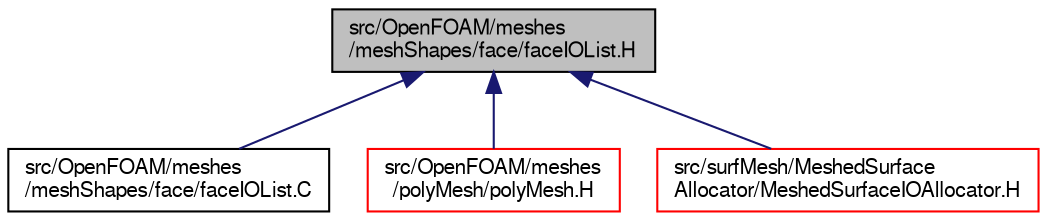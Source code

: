 digraph "src/OpenFOAM/meshes/meshShapes/face/faceIOList.H"
{
  bgcolor="transparent";
  edge [fontname="FreeSans",fontsize="10",labelfontname="FreeSans",labelfontsize="10"];
  node [fontname="FreeSans",fontsize="10",shape=record];
  Node155 [label="src/OpenFOAM/meshes\l/meshShapes/face/faceIOList.H",height=0.2,width=0.4,color="black", fillcolor="grey75", style="filled", fontcolor="black"];
  Node155 -> Node156 [dir="back",color="midnightblue",fontsize="10",style="solid",fontname="FreeSans"];
  Node156 [label="src/OpenFOAM/meshes\l/meshShapes/face/faceIOList.C",height=0.2,width=0.4,color="black",URL="$a11336.html",tooltip="IOList of faces. "];
  Node155 -> Node157 [dir="back",color="midnightblue",fontsize="10",style="solid",fontname="FreeSans"];
  Node157 [label="src/OpenFOAM/meshes\l/polyMesh/polyMesh.H",height=0.2,width=0.4,color="red",URL="$a11630.html"];
  Node155 -> Node2685 [dir="back",color="midnightblue",fontsize="10",style="solid",fontname="FreeSans"];
  Node2685 [label="src/surfMesh/MeshedSurface\lAllocator/MeshedSurfaceIOAllocator.H",height=0.2,width=0.4,color="red",URL="$a15068.html"];
}
